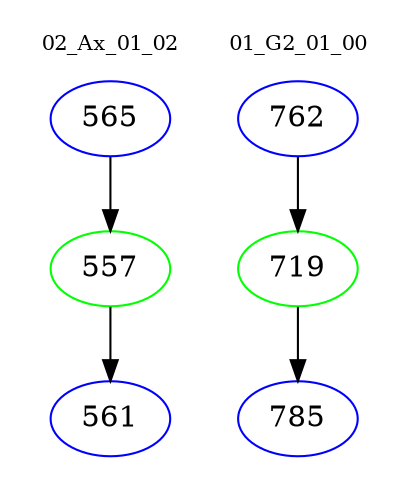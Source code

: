 digraph{
subgraph cluster_0 {
color = white
label = "02_Ax_01_02";
fontsize=10;
T0_565 [label="565", color="blue"]
T0_565 -> T0_557 [color="black"]
T0_557 [label="557", color="green"]
T0_557 -> T0_561 [color="black"]
T0_561 [label="561", color="blue"]
}
subgraph cluster_1 {
color = white
label = "01_G2_01_00";
fontsize=10;
T1_762 [label="762", color="blue"]
T1_762 -> T1_719 [color="black"]
T1_719 [label="719", color="green"]
T1_719 -> T1_785 [color="black"]
T1_785 [label="785", color="blue"]
}
}
